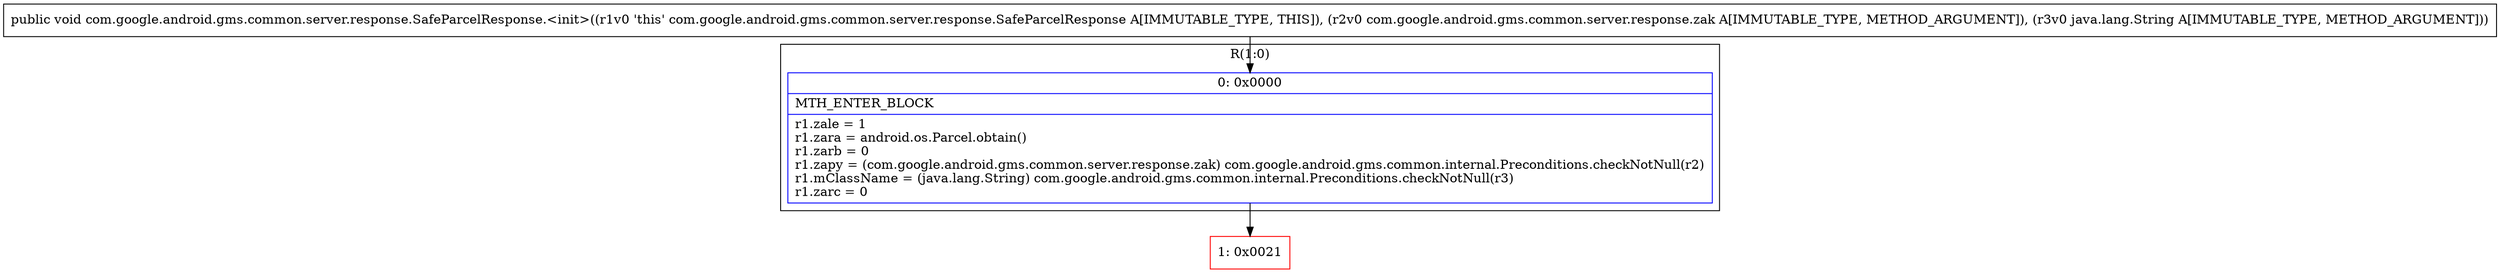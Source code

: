 digraph "CFG forcom.google.android.gms.common.server.response.SafeParcelResponse.\<init\>(Lcom\/google\/android\/gms\/common\/server\/response\/zak;Ljava\/lang\/String;)V" {
subgraph cluster_Region_1623018410 {
label = "R(1:0)";
node [shape=record,color=blue];
Node_0 [shape=record,label="{0\:\ 0x0000|MTH_ENTER_BLOCK\l|r1.zale = 1\lr1.zara = android.os.Parcel.obtain()\lr1.zarb = 0\lr1.zapy = (com.google.android.gms.common.server.response.zak) com.google.android.gms.common.internal.Preconditions.checkNotNull(r2)\lr1.mClassName = (java.lang.String) com.google.android.gms.common.internal.Preconditions.checkNotNull(r3)\lr1.zarc = 0\l}"];
}
Node_1 [shape=record,color=red,label="{1\:\ 0x0021}"];
MethodNode[shape=record,label="{public void com.google.android.gms.common.server.response.SafeParcelResponse.\<init\>((r1v0 'this' com.google.android.gms.common.server.response.SafeParcelResponse A[IMMUTABLE_TYPE, THIS]), (r2v0 com.google.android.gms.common.server.response.zak A[IMMUTABLE_TYPE, METHOD_ARGUMENT]), (r3v0 java.lang.String A[IMMUTABLE_TYPE, METHOD_ARGUMENT])) }"];
MethodNode -> Node_0;
Node_0 -> Node_1;
}

